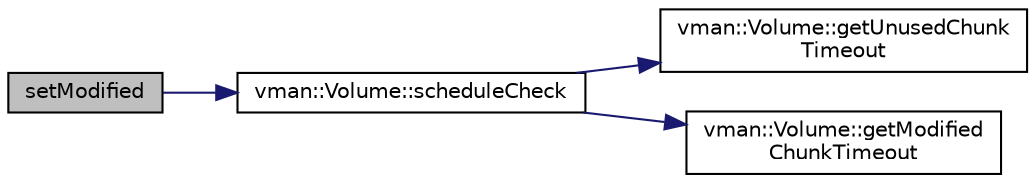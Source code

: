 digraph "setModified"
{
  bgcolor="transparent";
  edge [fontname="Helvetica",fontsize="10",labelfontname="Helvetica",labelfontsize="10"];
  node [fontname="Helvetica",fontsize="10",shape=record];
  rankdir="LR";
  Node1 [label="setModified",height=0.2,width=0.4,color="black", fillcolor="grey75", style="filled" fontcolor="black"];
  Node1 -> Node2 [color="midnightblue",fontsize="10",style="solid",fontname="Helvetica"];
  Node2 [label="vman::Volume::scheduleCheck",height=0.2,width=0.4,color="black",URL="$classvman_1_1_volume.html#a15f313adc5b5c72e590243a700d86209",tooltip="Schedules tasks that will be run in the future."];
  Node2 -> Node3 [color="midnightblue",fontsize="10",style="solid",fontname="Helvetica"];
  Node3 [label="vman::Volume::getUnusedChunk\lTimeout",height=0.2,width=0.4,color="black",URL="$classvman_1_1_volume.html#ad552a1782ffef3cad60b3d36fe9fdc38",tooltip="Timeout after that unreferenced chunks are unloaded."];
  Node2 -> Node4 [color="midnightblue",fontsize="10",style="solid",fontname="Helvetica"];
  Node4 [label="vman::Volume::getModified\lChunkTimeout",height=0.2,width=0.4,color="black",URL="$classvman_1_1_volume.html#a18d7cee2391a1a29a93b1ea46dba7c52",tooltip="Timeout after that modified chunks are saved to disk."];
}
